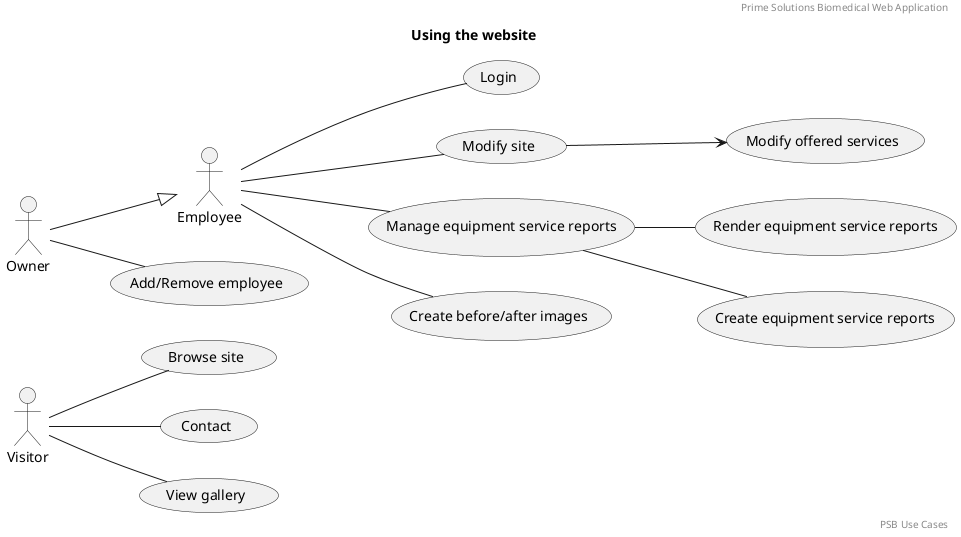 /'
    UML Diagrams for Prime Solutions Biomedical
    Render using Plant UML
    
    @author Adrian Viney <advin@vindig.dev>
'/

@startuml PSB Use Cases

' Document meta
header Prime Solutions Biomedical Web Application
right footer PSB Use Cases
title Using the website

' Style directive
left to right direction

' Definitions
actor "Visitor" as :visitor:
usecase "Browse site" as (browse_site)
usecase "Contact" as (contact)
usecase "View gallery" as (gallery)

:visitor: -- (browse_site)
:visitor: -- (contact)
:visitor: -- (gallery)

actor "Employee" as :employee:
actor "Owner" as :owner:
:owner: --|> :employee:

usecase "Add/Remove employee" as (modify_employees)
:owner: -- (modify_employees)

usecase "Login" as (login)
usecase "Modify site" as (modify_site)
usecase "Modify offered services" as (modify_services)
(modify_site) --> (modify_services)

usecase "Manage equipment service reports" as (manage_esr)
usecase "Render equipment service reports" as (render_esr)
usecase "Create equipment service reports" as (create_esr)
usecase "Create before/after images" as (create_gallery_item)

manage_esr -- create_esr
manage_esr -- render_esr

:employee: -- (login)
:employee: -- (modify_site)
:employee: -- (manage_esr)
:employee: -- (create_gallery_item)

@enduml
@startuml PSB Classes

header Prime Solutions Biomedical Web Application
right footer PSB Use Cases
title Classes

package PSB {
    package Controller {
        class SiteController {
            Response index()
            Response about()
            Response gallery()
            Response services()
            Response contact()
        }

        package Admin {
            class DashboardController

            class CrudESRController
            class ServicesEditor
            class GalleryEditor
            class ContactViewer
        }
    }

    package Entity {

        entity ESR {
            *ESR_id : int <<PK>>

            *serial_no : string
            *model : string
            *description : text
            *date : datetime

            esr_result : ESRResult

            *problems : text
            *action_taken : text

            esr_parts : <<ESRPartUsed[ESR_id]>>
            *esr_laborers : <<ESRLabor[ESR_id]>>

            *signed_by : string
        }

        entity ESRResult {
            ESRResult_id : int <<PK>>

            *estimate_required : bool
            *equipment_repair : bool
            *pm_pi_ovp_esi : bool
            *operation_calibration : bool
            *electrical_safety_test : bool
            *visual_inspection : bool

            passed : bool
            test_equipment_serial_no : string
        }
        ESR |o--|| ESRResult

        entity ESRPartUsed {
            *ESR_id : int <<FK>>
            *ESRPart_id : int <<FK>>
            *quantity : int
        }
        ESR |o--o{ ESRPartUsed

        entity ESRPart {
            *ESRPart_id : int <<FK>>
            *part_no : string
            description : text
            *price  : int
        }
        ESRPartUsed }o--|| ESRPart

        entity ESRLabor {
            *ESR_id : int <<FK>>
            *employee_id : int <<FK>>
            *labor_hours
        }
        ESR ||--|{ ESRLabor

        entity Employee {
            *employee_id : int <<PK>>
            *first_name : string
            *last_name : string
        }
        ESRLabor }o--|| Employee

        entity GalleryItem {
            *GalleryItem_id : int
            *resource_1 : string <<uri>>
            resource_2 : string <<uri>>
        }
    }

    package Repository {
        class ESRRepository
        class GalleryItemRepository
    }

    ESRRepository o-- ESR
    GalleryItemRepository o-- GalleryItem
}

package Resources {

}

@enduml